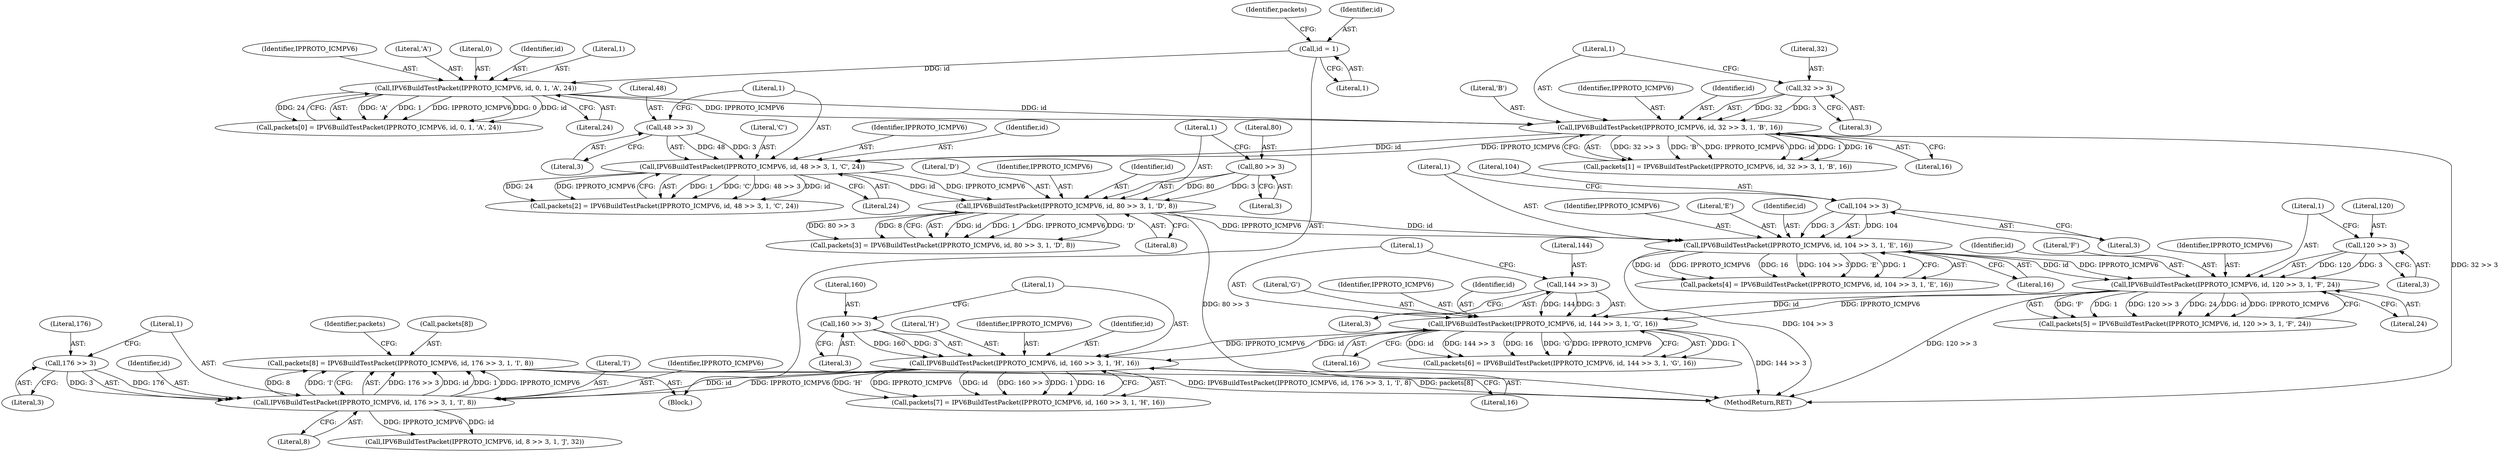 digraph "0_suricata_4a04f814b15762eb446a5ead4d69d021512df6f8_14@pointer" {
"1000246" [label="(Call,packets[8] = IPV6BuildTestPacket(IPPROTO_ICMPV6, id, 176 >> 3, 1, 'I', 8))"];
"1000250" [label="(Call,IPV6BuildTestPacket(IPPROTO_ICMPV6, id, 176 >> 3, 1, 'I', 8))"];
"1000237" [label="(Call,IPV6BuildTestPacket(IPPROTO_ICMPV6, id, 160 >> 3, 1, 'H', 16))"];
"1000224" [label="(Call,IPV6BuildTestPacket(IPPROTO_ICMPV6, id, 144 >> 3, 1, 'G', 16))"];
"1000211" [label="(Call,IPV6BuildTestPacket(IPPROTO_ICMPV6, id, 120 >> 3, 1, 'F', 24))"];
"1000198" [label="(Call,IPV6BuildTestPacket(IPPROTO_ICMPV6, id, 104 >> 3, 1, 'E', 16))"];
"1000185" [label="(Call,IPV6BuildTestPacket(IPPROTO_ICMPV6, id, 80 >> 3, 1, 'D', 8))"];
"1000172" [label="(Call,IPV6BuildTestPacket(IPPROTO_ICMPV6, id, 48 >> 3, 1, 'C', 24))"];
"1000159" [label="(Call,IPV6BuildTestPacket(IPPROTO_ICMPV6, id, 32 >> 3, 1, 'B', 16))"];
"1000148" [label="(Call,IPV6BuildTestPacket(IPPROTO_ICMPV6, id, 0, 1, 'A', 24))"];
"1000135" [label="(Call,id = 1)"];
"1000162" [label="(Call,32 >> 3)"];
"1000175" [label="(Call,48 >> 3)"];
"1000188" [label="(Call,80 >> 3)"];
"1000201" [label="(Call,104 >> 3)"];
"1000214" [label="(Call,120 >> 3)"];
"1000227" [label="(Call,144 >> 3)"];
"1000240" [label="(Call,160 >> 3)"];
"1000253" [label="(Call,176 >> 3)"];
"1000177" [label="(Literal,3)"];
"1000241" [label="(Literal,160)"];
"1000243" [label="(Literal,1)"];
"1000254" [label="(Literal,176)"];
"1000231" [label="(Literal,'G')"];
"1000229" [label="(Literal,3)"];
"1000200" [label="(Identifier,id)"];
"1000152" [label="(Literal,1)"];
"1000256" [label="(Literal,1)"];
"1000207" [label="(Call,packets[5] = IPV6BuildTestPacket(IPPROTO_ICMPV6, id, 120 >> 3, 1, 'F', 24))"];
"1000225" [label="(Identifier,IPPROTO_ICMPV6)"];
"1000178" [label="(Literal,1)"];
"1000199" [label="(Identifier,IPPROTO_ICMPV6)"];
"1000246" [label="(Call,packets[8] = IPV6BuildTestPacket(IPPROTO_ICMPV6, id, 176 >> 3, 1, 'I', 8))"];
"1000212" [label="(Identifier,IPPROTO_ICMPV6)"];
"1000137" [label="(Literal,1)"];
"1000149" [label="(Identifier,IPPROTO_ICMPV6)"];
"1000516" [label="(MethodReturn,RET)"];
"1000188" [label="(Call,80 >> 3)"];
"1000161" [label="(Identifier,id)"];
"1000228" [label="(Literal,144)"];
"1000127" [label="(Block,)"];
"1000257" [label="(Literal,'I')"];
"1000219" [label="(Literal,24)"];
"1000176" [label="(Literal,48)"];
"1000242" [label="(Literal,3)"];
"1000230" [label="(Literal,1)"];
"1000245" [label="(Literal,16)"];
"1000179" [label="(Literal,'C')"];
"1000227" [label="(Call,144 >> 3)"];
"1000180" [label="(Literal,24)"];
"1000144" [label="(Call,packets[0] = IPV6BuildTestPacket(IPPROTO_ICMPV6, id, 0, 1, 'A', 24))"];
"1000173" [label="(Identifier,IPPROTO_ICMPV6)"];
"1000205" [label="(Literal,'E')"];
"1000203" [label="(Literal,3)"];
"1000226" [label="(Identifier,id)"];
"1000244" [label="(Literal,'H')"];
"1000190" [label="(Literal,3)"];
"1000261" [label="(Identifier,packets)"];
"1000162" [label="(Call,32 >> 3)"];
"1000202" [label="(Literal,104)"];
"1000216" [label="(Literal,3)"];
"1000247" [label="(Call,packets[8])"];
"1000238" [label="(Identifier,IPPROTO_ICMPV6)"];
"1000175" [label="(Call,48 >> 3)"];
"1000250" [label="(Call,IPV6BuildTestPacket(IPPROTO_ICMPV6, id, 176 >> 3, 1, 'I', 8))"];
"1000172" [label="(Call,IPV6BuildTestPacket(IPPROTO_ICMPV6, id, 48 >> 3, 1, 'C', 24))"];
"1000191" [label="(Literal,1)"];
"1000140" [label="(Identifier,packets)"];
"1000232" [label="(Literal,16)"];
"1000251" [label="(Identifier,IPPROTO_ICMPV6)"];
"1000174" [label="(Identifier,id)"];
"1000148" [label="(Call,IPV6BuildTestPacket(IPPROTO_ICMPV6, id, 0, 1, 'A', 24))"];
"1000233" [label="(Call,packets[7] = IPV6BuildTestPacket(IPPROTO_ICMPV6, id, 160 >> 3, 1, 'H', 16))"];
"1000192" [label="(Literal,'D')"];
"1000213" [label="(Identifier,id)"];
"1000198" [label="(Call,IPV6BuildTestPacket(IPPROTO_ICMPV6, id, 104 >> 3, 1, 'E', 16))"];
"1000154" [label="(Literal,24)"];
"1000186" [label="(Identifier,IPPROTO_ICMPV6)"];
"1000193" [label="(Literal,8)"];
"1000215" [label="(Literal,120)"];
"1000167" [label="(Literal,16)"];
"1000153" [label="(Literal,'A')"];
"1000217" [label="(Literal,1)"];
"1000185" [label="(Call,IPV6BuildTestPacket(IPPROTO_ICMPV6, id, 80 >> 3, 1, 'D', 8))"];
"1000155" [label="(Call,packets[1] = IPV6BuildTestPacket(IPPROTO_ICMPV6, id, 32 >> 3, 1, 'B', 16))"];
"1000220" [label="(Call,packets[6] = IPV6BuildTestPacket(IPPROTO_ICMPV6, id, 144 >> 3, 1, 'G', 16))"];
"1000204" [label="(Literal,1)"];
"1000135" [label="(Call,id = 1)"];
"1000201" [label="(Call,104 >> 3)"];
"1000239" [label="(Identifier,id)"];
"1000189" [label="(Literal,80)"];
"1000168" [label="(Call,packets[2] = IPV6BuildTestPacket(IPPROTO_ICMPV6, id, 48 >> 3, 1, 'C', 24))"];
"1000258" [label="(Literal,8)"];
"1000165" [label="(Literal,1)"];
"1000164" [label="(Literal,3)"];
"1000237" [label="(Call,IPV6BuildTestPacket(IPPROTO_ICMPV6, id, 160 >> 3, 1, 'H', 16))"];
"1000263" [label="(Call,IPV6BuildTestPacket(IPPROTO_ICMPV6, id, 8 >> 3, 1, 'J', 32))"];
"1000194" [label="(Call,packets[4] = IPV6BuildTestPacket(IPPROTO_ICMPV6, id, 104 >> 3, 1, 'E', 16))"];
"1000214" [label="(Call,120 >> 3)"];
"1000218" [label="(Literal,'F')"];
"1000166" [label="(Literal,'B')"];
"1000206" [label="(Literal,16)"];
"1000160" [label="(Identifier,IPPROTO_ICMPV6)"];
"1000187" [label="(Identifier,id)"];
"1000252" [label="(Identifier,id)"];
"1000224" [label="(Call,IPV6BuildTestPacket(IPPROTO_ICMPV6, id, 144 >> 3, 1, 'G', 16))"];
"1000151" [label="(Literal,0)"];
"1000181" [label="(Call,packets[3] = IPV6BuildTestPacket(IPPROTO_ICMPV6, id, 80 >> 3, 1, 'D', 8))"];
"1000150" [label="(Identifier,id)"];
"1000136" [label="(Identifier,id)"];
"1000253" [label="(Call,176 >> 3)"];
"1000240" [label="(Call,160 >> 3)"];
"1000159" [label="(Call,IPV6BuildTestPacket(IPPROTO_ICMPV6, id, 32 >> 3, 1, 'B', 16))"];
"1000255" [label="(Literal,3)"];
"1000211" [label="(Call,IPV6BuildTestPacket(IPPROTO_ICMPV6, id, 120 >> 3, 1, 'F', 24))"];
"1000163" [label="(Literal,32)"];
"1000246" -> "1000127"  [label="AST: "];
"1000246" -> "1000250"  [label="CFG: "];
"1000247" -> "1000246"  [label="AST: "];
"1000250" -> "1000246"  [label="AST: "];
"1000261" -> "1000246"  [label="CFG: "];
"1000246" -> "1000516"  [label="DDG: IPV6BuildTestPacket(IPPROTO_ICMPV6, id, 176 >> 3, 1, 'I', 8)"];
"1000246" -> "1000516"  [label="DDG: packets[8]"];
"1000250" -> "1000246"  [label="DDG: 176 >> 3"];
"1000250" -> "1000246"  [label="DDG: id"];
"1000250" -> "1000246"  [label="DDG: 1"];
"1000250" -> "1000246"  [label="DDG: IPPROTO_ICMPV6"];
"1000250" -> "1000246"  [label="DDG: 8"];
"1000250" -> "1000246"  [label="DDG: 'I'"];
"1000250" -> "1000258"  [label="CFG: "];
"1000251" -> "1000250"  [label="AST: "];
"1000252" -> "1000250"  [label="AST: "];
"1000253" -> "1000250"  [label="AST: "];
"1000256" -> "1000250"  [label="AST: "];
"1000257" -> "1000250"  [label="AST: "];
"1000258" -> "1000250"  [label="AST: "];
"1000237" -> "1000250"  [label="DDG: IPPROTO_ICMPV6"];
"1000237" -> "1000250"  [label="DDG: id"];
"1000253" -> "1000250"  [label="DDG: 176"];
"1000253" -> "1000250"  [label="DDG: 3"];
"1000250" -> "1000263"  [label="DDG: IPPROTO_ICMPV6"];
"1000250" -> "1000263"  [label="DDG: id"];
"1000237" -> "1000233"  [label="AST: "];
"1000237" -> "1000245"  [label="CFG: "];
"1000238" -> "1000237"  [label="AST: "];
"1000239" -> "1000237"  [label="AST: "];
"1000240" -> "1000237"  [label="AST: "];
"1000243" -> "1000237"  [label="AST: "];
"1000244" -> "1000237"  [label="AST: "];
"1000245" -> "1000237"  [label="AST: "];
"1000233" -> "1000237"  [label="CFG: "];
"1000237" -> "1000233"  [label="DDG: 'H'"];
"1000237" -> "1000233"  [label="DDG: IPPROTO_ICMPV6"];
"1000237" -> "1000233"  [label="DDG: id"];
"1000237" -> "1000233"  [label="DDG: 160 >> 3"];
"1000237" -> "1000233"  [label="DDG: 1"];
"1000237" -> "1000233"  [label="DDG: 16"];
"1000224" -> "1000237"  [label="DDG: IPPROTO_ICMPV6"];
"1000224" -> "1000237"  [label="DDG: id"];
"1000240" -> "1000237"  [label="DDG: 160"];
"1000240" -> "1000237"  [label="DDG: 3"];
"1000224" -> "1000220"  [label="AST: "];
"1000224" -> "1000232"  [label="CFG: "];
"1000225" -> "1000224"  [label="AST: "];
"1000226" -> "1000224"  [label="AST: "];
"1000227" -> "1000224"  [label="AST: "];
"1000230" -> "1000224"  [label="AST: "];
"1000231" -> "1000224"  [label="AST: "];
"1000232" -> "1000224"  [label="AST: "];
"1000220" -> "1000224"  [label="CFG: "];
"1000224" -> "1000516"  [label="DDG: 144 >> 3"];
"1000224" -> "1000220"  [label="DDG: 1"];
"1000224" -> "1000220"  [label="DDG: id"];
"1000224" -> "1000220"  [label="DDG: 144 >> 3"];
"1000224" -> "1000220"  [label="DDG: 16"];
"1000224" -> "1000220"  [label="DDG: 'G'"];
"1000224" -> "1000220"  [label="DDG: IPPROTO_ICMPV6"];
"1000211" -> "1000224"  [label="DDG: IPPROTO_ICMPV6"];
"1000211" -> "1000224"  [label="DDG: id"];
"1000227" -> "1000224"  [label="DDG: 144"];
"1000227" -> "1000224"  [label="DDG: 3"];
"1000211" -> "1000207"  [label="AST: "];
"1000211" -> "1000219"  [label="CFG: "];
"1000212" -> "1000211"  [label="AST: "];
"1000213" -> "1000211"  [label="AST: "];
"1000214" -> "1000211"  [label="AST: "];
"1000217" -> "1000211"  [label="AST: "];
"1000218" -> "1000211"  [label="AST: "];
"1000219" -> "1000211"  [label="AST: "];
"1000207" -> "1000211"  [label="CFG: "];
"1000211" -> "1000516"  [label="DDG: 120 >> 3"];
"1000211" -> "1000207"  [label="DDG: 'F'"];
"1000211" -> "1000207"  [label="DDG: 1"];
"1000211" -> "1000207"  [label="DDG: 120 >> 3"];
"1000211" -> "1000207"  [label="DDG: 24"];
"1000211" -> "1000207"  [label="DDG: id"];
"1000211" -> "1000207"  [label="DDG: IPPROTO_ICMPV6"];
"1000198" -> "1000211"  [label="DDG: IPPROTO_ICMPV6"];
"1000198" -> "1000211"  [label="DDG: id"];
"1000214" -> "1000211"  [label="DDG: 120"];
"1000214" -> "1000211"  [label="DDG: 3"];
"1000198" -> "1000194"  [label="AST: "];
"1000198" -> "1000206"  [label="CFG: "];
"1000199" -> "1000198"  [label="AST: "];
"1000200" -> "1000198"  [label="AST: "];
"1000201" -> "1000198"  [label="AST: "];
"1000204" -> "1000198"  [label="AST: "];
"1000205" -> "1000198"  [label="AST: "];
"1000206" -> "1000198"  [label="AST: "];
"1000194" -> "1000198"  [label="CFG: "];
"1000198" -> "1000516"  [label="DDG: 104 >> 3"];
"1000198" -> "1000194"  [label="DDG: id"];
"1000198" -> "1000194"  [label="DDG: IPPROTO_ICMPV6"];
"1000198" -> "1000194"  [label="DDG: 16"];
"1000198" -> "1000194"  [label="DDG: 104 >> 3"];
"1000198" -> "1000194"  [label="DDG: 'E'"];
"1000198" -> "1000194"  [label="DDG: 1"];
"1000185" -> "1000198"  [label="DDG: IPPROTO_ICMPV6"];
"1000185" -> "1000198"  [label="DDG: id"];
"1000201" -> "1000198"  [label="DDG: 104"];
"1000201" -> "1000198"  [label="DDG: 3"];
"1000185" -> "1000181"  [label="AST: "];
"1000185" -> "1000193"  [label="CFG: "];
"1000186" -> "1000185"  [label="AST: "];
"1000187" -> "1000185"  [label="AST: "];
"1000188" -> "1000185"  [label="AST: "];
"1000191" -> "1000185"  [label="AST: "];
"1000192" -> "1000185"  [label="AST: "];
"1000193" -> "1000185"  [label="AST: "];
"1000181" -> "1000185"  [label="CFG: "];
"1000185" -> "1000516"  [label="DDG: 80 >> 3"];
"1000185" -> "1000181"  [label="DDG: id"];
"1000185" -> "1000181"  [label="DDG: 1"];
"1000185" -> "1000181"  [label="DDG: IPPROTO_ICMPV6"];
"1000185" -> "1000181"  [label="DDG: 'D'"];
"1000185" -> "1000181"  [label="DDG: 80 >> 3"];
"1000185" -> "1000181"  [label="DDG: 8"];
"1000172" -> "1000185"  [label="DDG: IPPROTO_ICMPV6"];
"1000172" -> "1000185"  [label="DDG: id"];
"1000188" -> "1000185"  [label="DDG: 80"];
"1000188" -> "1000185"  [label="DDG: 3"];
"1000172" -> "1000168"  [label="AST: "];
"1000172" -> "1000180"  [label="CFG: "];
"1000173" -> "1000172"  [label="AST: "];
"1000174" -> "1000172"  [label="AST: "];
"1000175" -> "1000172"  [label="AST: "];
"1000178" -> "1000172"  [label="AST: "];
"1000179" -> "1000172"  [label="AST: "];
"1000180" -> "1000172"  [label="AST: "];
"1000168" -> "1000172"  [label="CFG: "];
"1000172" -> "1000168"  [label="DDG: 1"];
"1000172" -> "1000168"  [label="DDG: 'C'"];
"1000172" -> "1000168"  [label="DDG: 48 >> 3"];
"1000172" -> "1000168"  [label="DDG: id"];
"1000172" -> "1000168"  [label="DDG: 24"];
"1000172" -> "1000168"  [label="DDG: IPPROTO_ICMPV6"];
"1000159" -> "1000172"  [label="DDG: IPPROTO_ICMPV6"];
"1000159" -> "1000172"  [label="DDG: id"];
"1000175" -> "1000172"  [label="DDG: 48"];
"1000175" -> "1000172"  [label="DDG: 3"];
"1000159" -> "1000155"  [label="AST: "];
"1000159" -> "1000167"  [label="CFG: "];
"1000160" -> "1000159"  [label="AST: "];
"1000161" -> "1000159"  [label="AST: "];
"1000162" -> "1000159"  [label="AST: "];
"1000165" -> "1000159"  [label="AST: "];
"1000166" -> "1000159"  [label="AST: "];
"1000167" -> "1000159"  [label="AST: "];
"1000155" -> "1000159"  [label="CFG: "];
"1000159" -> "1000516"  [label="DDG: 32 >> 3"];
"1000159" -> "1000155"  [label="DDG: 32 >> 3"];
"1000159" -> "1000155"  [label="DDG: 'B'"];
"1000159" -> "1000155"  [label="DDG: IPPROTO_ICMPV6"];
"1000159" -> "1000155"  [label="DDG: id"];
"1000159" -> "1000155"  [label="DDG: 1"];
"1000159" -> "1000155"  [label="DDG: 16"];
"1000148" -> "1000159"  [label="DDG: IPPROTO_ICMPV6"];
"1000148" -> "1000159"  [label="DDG: id"];
"1000162" -> "1000159"  [label="DDG: 32"];
"1000162" -> "1000159"  [label="DDG: 3"];
"1000148" -> "1000144"  [label="AST: "];
"1000148" -> "1000154"  [label="CFG: "];
"1000149" -> "1000148"  [label="AST: "];
"1000150" -> "1000148"  [label="AST: "];
"1000151" -> "1000148"  [label="AST: "];
"1000152" -> "1000148"  [label="AST: "];
"1000153" -> "1000148"  [label="AST: "];
"1000154" -> "1000148"  [label="AST: "];
"1000144" -> "1000148"  [label="CFG: "];
"1000148" -> "1000144"  [label="DDG: 'A'"];
"1000148" -> "1000144"  [label="DDG: 1"];
"1000148" -> "1000144"  [label="DDG: IPPROTO_ICMPV6"];
"1000148" -> "1000144"  [label="DDG: 0"];
"1000148" -> "1000144"  [label="DDG: id"];
"1000148" -> "1000144"  [label="DDG: 24"];
"1000135" -> "1000148"  [label="DDG: id"];
"1000135" -> "1000127"  [label="AST: "];
"1000135" -> "1000137"  [label="CFG: "];
"1000136" -> "1000135"  [label="AST: "];
"1000137" -> "1000135"  [label="AST: "];
"1000140" -> "1000135"  [label="CFG: "];
"1000162" -> "1000164"  [label="CFG: "];
"1000163" -> "1000162"  [label="AST: "];
"1000164" -> "1000162"  [label="AST: "];
"1000165" -> "1000162"  [label="CFG: "];
"1000175" -> "1000177"  [label="CFG: "];
"1000176" -> "1000175"  [label="AST: "];
"1000177" -> "1000175"  [label="AST: "];
"1000178" -> "1000175"  [label="CFG: "];
"1000188" -> "1000190"  [label="CFG: "];
"1000189" -> "1000188"  [label="AST: "];
"1000190" -> "1000188"  [label="AST: "];
"1000191" -> "1000188"  [label="CFG: "];
"1000201" -> "1000203"  [label="CFG: "];
"1000202" -> "1000201"  [label="AST: "];
"1000203" -> "1000201"  [label="AST: "];
"1000204" -> "1000201"  [label="CFG: "];
"1000214" -> "1000216"  [label="CFG: "];
"1000215" -> "1000214"  [label="AST: "];
"1000216" -> "1000214"  [label="AST: "];
"1000217" -> "1000214"  [label="CFG: "];
"1000227" -> "1000229"  [label="CFG: "];
"1000228" -> "1000227"  [label="AST: "];
"1000229" -> "1000227"  [label="AST: "];
"1000230" -> "1000227"  [label="CFG: "];
"1000240" -> "1000242"  [label="CFG: "];
"1000241" -> "1000240"  [label="AST: "];
"1000242" -> "1000240"  [label="AST: "];
"1000243" -> "1000240"  [label="CFG: "];
"1000253" -> "1000255"  [label="CFG: "];
"1000254" -> "1000253"  [label="AST: "];
"1000255" -> "1000253"  [label="AST: "];
"1000256" -> "1000253"  [label="CFG: "];
}
